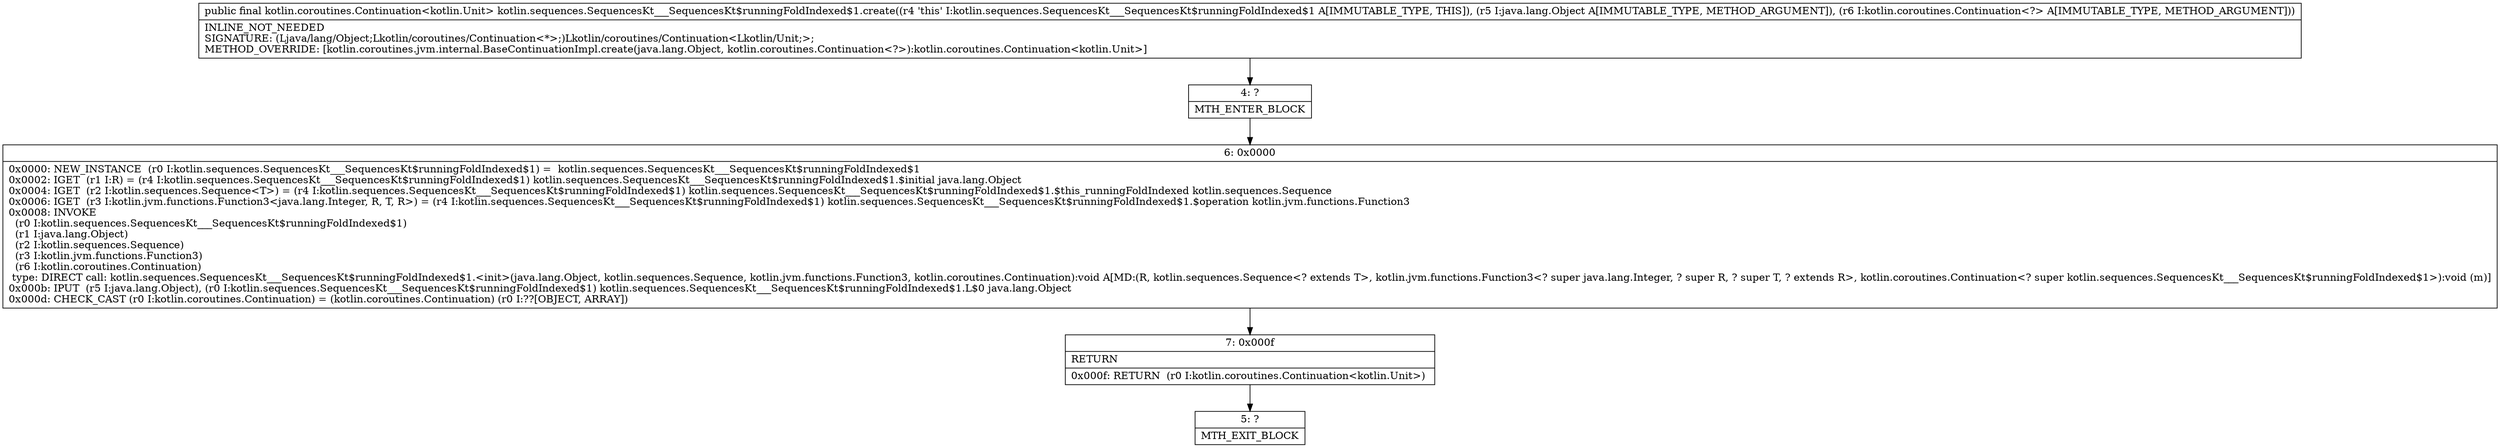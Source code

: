 digraph "CFG forkotlin.sequences.SequencesKt___SequencesKt$runningFoldIndexed$1.create(Ljava\/lang\/Object;Lkotlin\/coroutines\/Continuation;)Lkotlin\/coroutines\/Continuation;" {
Node_4 [shape=record,label="{4\:\ ?|MTH_ENTER_BLOCK\l}"];
Node_6 [shape=record,label="{6\:\ 0x0000|0x0000: NEW_INSTANCE  (r0 I:kotlin.sequences.SequencesKt___SequencesKt$runningFoldIndexed$1) =  kotlin.sequences.SequencesKt___SequencesKt$runningFoldIndexed$1 \l0x0002: IGET  (r1 I:R) = (r4 I:kotlin.sequences.SequencesKt___SequencesKt$runningFoldIndexed$1) kotlin.sequences.SequencesKt___SequencesKt$runningFoldIndexed$1.$initial java.lang.Object \l0x0004: IGET  (r2 I:kotlin.sequences.Sequence\<T\>) = (r4 I:kotlin.sequences.SequencesKt___SequencesKt$runningFoldIndexed$1) kotlin.sequences.SequencesKt___SequencesKt$runningFoldIndexed$1.$this_runningFoldIndexed kotlin.sequences.Sequence \l0x0006: IGET  (r3 I:kotlin.jvm.functions.Function3\<java.lang.Integer, R, T, R\>) = (r4 I:kotlin.sequences.SequencesKt___SequencesKt$runningFoldIndexed$1) kotlin.sequences.SequencesKt___SequencesKt$runningFoldIndexed$1.$operation kotlin.jvm.functions.Function3 \l0x0008: INVOKE  \l  (r0 I:kotlin.sequences.SequencesKt___SequencesKt$runningFoldIndexed$1)\l  (r1 I:java.lang.Object)\l  (r2 I:kotlin.sequences.Sequence)\l  (r3 I:kotlin.jvm.functions.Function3)\l  (r6 I:kotlin.coroutines.Continuation)\l type: DIRECT call: kotlin.sequences.SequencesKt___SequencesKt$runningFoldIndexed$1.\<init\>(java.lang.Object, kotlin.sequences.Sequence, kotlin.jvm.functions.Function3, kotlin.coroutines.Continuation):void A[MD:(R, kotlin.sequences.Sequence\<? extends T\>, kotlin.jvm.functions.Function3\<? super java.lang.Integer, ? super R, ? super T, ? extends R\>, kotlin.coroutines.Continuation\<? super kotlin.sequences.SequencesKt___SequencesKt$runningFoldIndexed$1\>):void (m)]\l0x000b: IPUT  (r5 I:java.lang.Object), (r0 I:kotlin.sequences.SequencesKt___SequencesKt$runningFoldIndexed$1) kotlin.sequences.SequencesKt___SequencesKt$runningFoldIndexed$1.L$0 java.lang.Object \l0x000d: CHECK_CAST (r0 I:kotlin.coroutines.Continuation) = (kotlin.coroutines.Continuation) (r0 I:??[OBJECT, ARRAY]) \l}"];
Node_7 [shape=record,label="{7\:\ 0x000f|RETURN\l|0x000f: RETURN  (r0 I:kotlin.coroutines.Continuation\<kotlin.Unit\>) \l}"];
Node_5 [shape=record,label="{5\:\ ?|MTH_EXIT_BLOCK\l}"];
MethodNode[shape=record,label="{public final kotlin.coroutines.Continuation\<kotlin.Unit\> kotlin.sequences.SequencesKt___SequencesKt$runningFoldIndexed$1.create((r4 'this' I:kotlin.sequences.SequencesKt___SequencesKt$runningFoldIndexed$1 A[IMMUTABLE_TYPE, THIS]), (r5 I:java.lang.Object A[IMMUTABLE_TYPE, METHOD_ARGUMENT]), (r6 I:kotlin.coroutines.Continuation\<?\> A[IMMUTABLE_TYPE, METHOD_ARGUMENT]))  | INLINE_NOT_NEEDED\lSIGNATURE: (Ljava\/lang\/Object;Lkotlin\/coroutines\/Continuation\<*\>;)Lkotlin\/coroutines\/Continuation\<Lkotlin\/Unit;\>;\lMETHOD_OVERRIDE: [kotlin.coroutines.jvm.internal.BaseContinuationImpl.create(java.lang.Object, kotlin.coroutines.Continuation\<?\>):kotlin.coroutines.Continuation\<kotlin.Unit\>]\l}"];
MethodNode -> Node_4;Node_4 -> Node_6;
Node_6 -> Node_7;
Node_7 -> Node_5;
}

